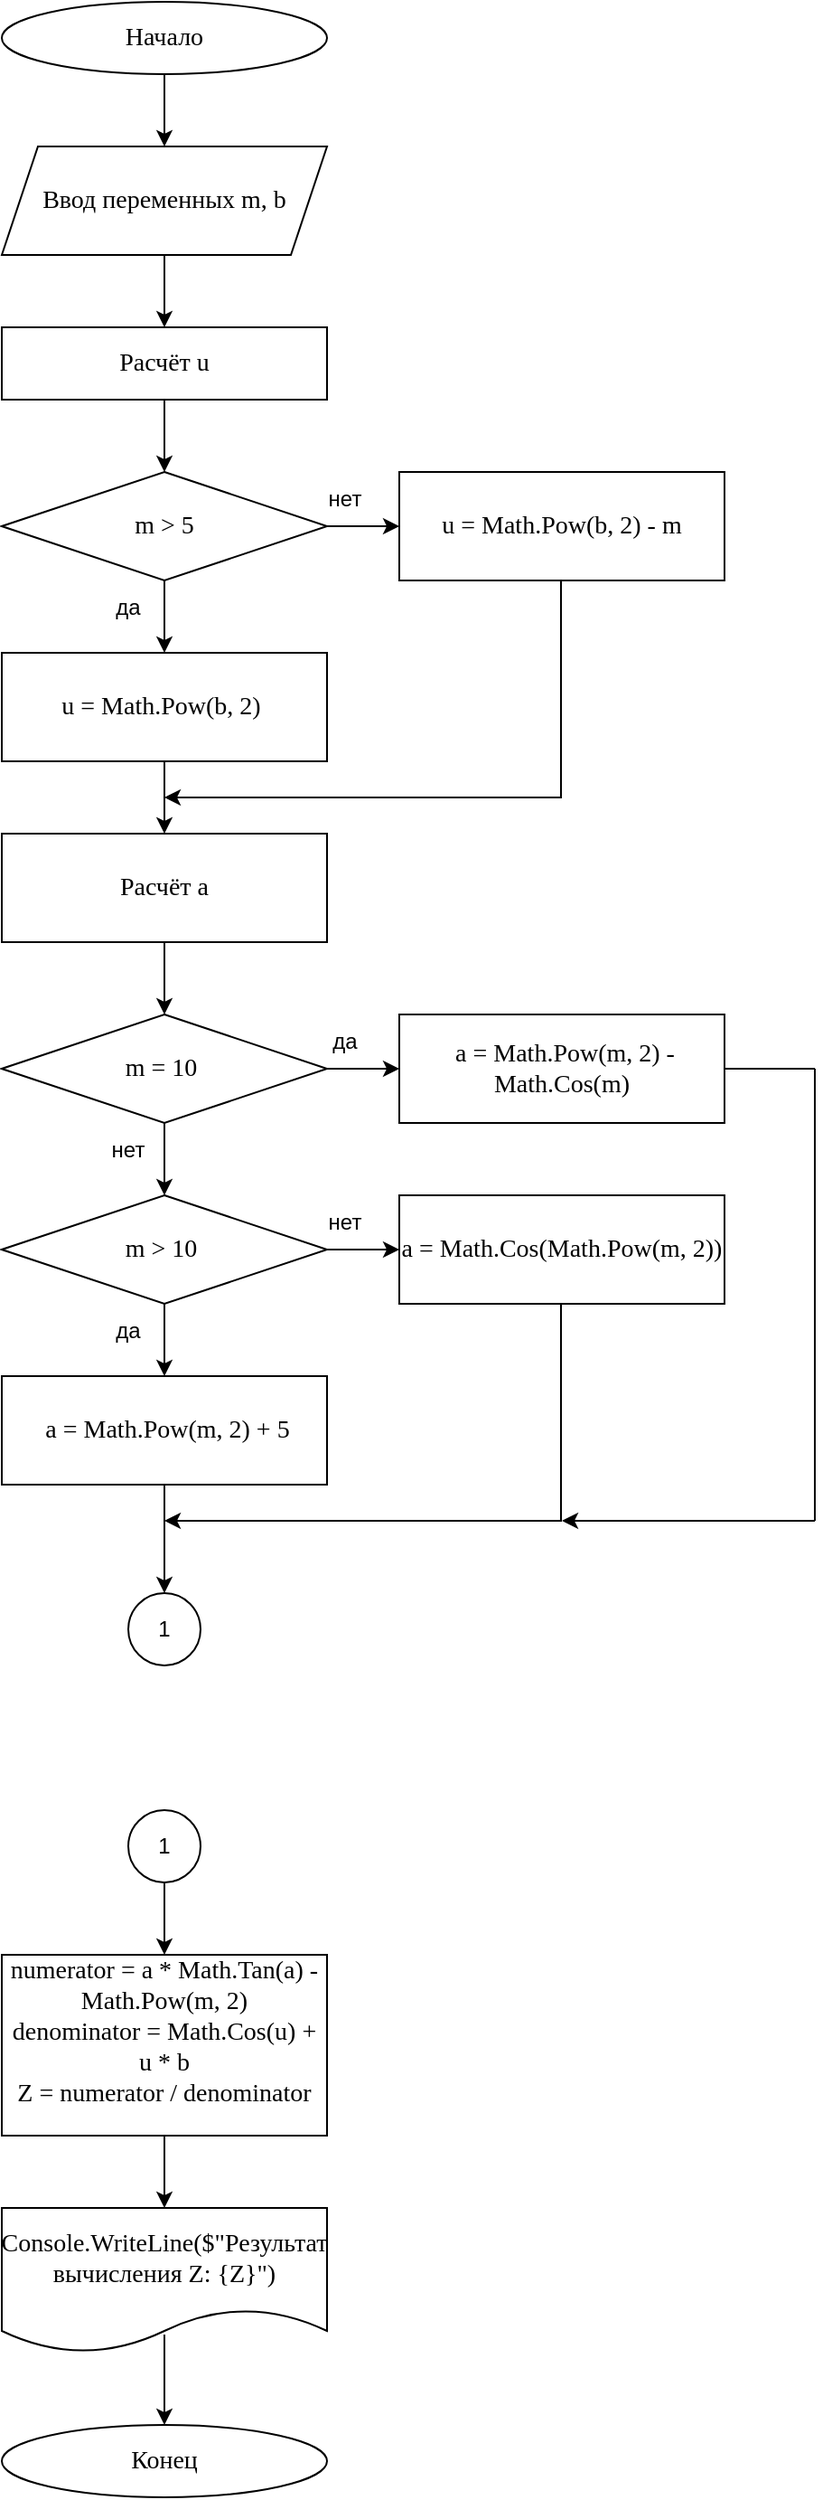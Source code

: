 <mxfile version="26.0.5">
  <diagram name="Страница — 1" id="l2WGk23o-8GWtkmTA5hV">
    <mxGraphModel dx="1434" dy="791" grid="1" gridSize="10" guides="1" tooltips="1" connect="1" arrows="1" fold="1" page="1" pageScale="1" pageWidth="827" pageHeight="1169" math="0" shadow="0">
      <root>
        <mxCell id="0" />
        <mxCell id="1" parent="0" />
        <mxCell id="CtR8RzfXE_EwzAKenF3g-11" value="" style="edgeStyle=orthogonalEdgeStyle;rounded=0;orthogonalLoop=1;jettySize=auto;html=1;" edge="1" parent="1" source="CtR8RzfXE_EwzAKenF3g-1" target="CtR8RzfXE_EwzAKenF3g-2">
          <mxGeometry relative="1" as="geometry" />
        </mxCell>
        <mxCell id="CtR8RzfXE_EwzAKenF3g-1" value="&lt;font style=&quot;font-size: 14px;&quot; face=&quot;Times New Roman&quot;&gt;Начало&lt;/font&gt;" style="ellipse;whiteSpace=wrap;html=1;" vertex="1" parent="1">
          <mxGeometry x="310" y="40" width="180" height="40" as="geometry" />
        </mxCell>
        <mxCell id="CtR8RzfXE_EwzAKenF3g-10" value="" style="edgeStyle=orthogonalEdgeStyle;rounded=0;orthogonalLoop=1;jettySize=auto;html=1;" edge="1" parent="1" source="CtR8RzfXE_EwzAKenF3g-2" target="CtR8RzfXE_EwzAKenF3g-3">
          <mxGeometry relative="1" as="geometry" />
        </mxCell>
        <mxCell id="CtR8RzfXE_EwzAKenF3g-2" value="&lt;font style=&quot;font-size: 14px;&quot; face=&quot;Times New Roman&quot;&gt;Ввод переменных m, b&lt;/font&gt;" style="shape=parallelogram;perimeter=parallelogramPerimeter;whiteSpace=wrap;html=1;fixedSize=1;" vertex="1" parent="1">
          <mxGeometry x="310" y="120" width="180" height="60" as="geometry" />
        </mxCell>
        <mxCell id="CtR8RzfXE_EwzAKenF3g-9" value="" style="edgeStyle=orthogonalEdgeStyle;rounded=0;orthogonalLoop=1;jettySize=auto;html=1;" edge="1" parent="1" source="CtR8RzfXE_EwzAKenF3g-3" target="CtR8RzfXE_EwzAKenF3g-4">
          <mxGeometry relative="1" as="geometry" />
        </mxCell>
        <mxCell id="CtR8RzfXE_EwzAKenF3g-3" value="&lt;font style=&quot;font-size: 14px;&quot; face=&quot;Times New Roman&quot;&gt;Расчёт u&lt;/font&gt;" style="rounded=0;whiteSpace=wrap;html=1;" vertex="1" parent="1">
          <mxGeometry x="310" y="220" width="180" height="40" as="geometry" />
        </mxCell>
        <mxCell id="CtR8RzfXE_EwzAKenF3g-7" value="" style="edgeStyle=orthogonalEdgeStyle;rounded=0;orthogonalLoop=1;jettySize=auto;html=1;" edge="1" parent="1" source="CtR8RzfXE_EwzAKenF3g-4" target="CtR8RzfXE_EwzAKenF3g-6">
          <mxGeometry relative="1" as="geometry" />
        </mxCell>
        <mxCell id="CtR8RzfXE_EwzAKenF3g-8" value="" style="edgeStyle=orthogonalEdgeStyle;rounded=0;orthogonalLoop=1;jettySize=auto;html=1;" edge="1" parent="1" source="CtR8RzfXE_EwzAKenF3g-4" target="CtR8RzfXE_EwzAKenF3g-5">
          <mxGeometry relative="1" as="geometry" />
        </mxCell>
        <mxCell id="CtR8RzfXE_EwzAKenF3g-4" value="&lt;font style=&quot;font-size: 14px;&quot; face=&quot;Times New Roman&quot;&gt;m &amp;gt; 5&lt;/font&gt;" style="rhombus;whiteSpace=wrap;html=1;" vertex="1" parent="1">
          <mxGeometry x="310" y="300" width="180" height="60" as="geometry" />
        </mxCell>
        <mxCell id="CtR8RzfXE_EwzAKenF3g-5" value="&lt;font face=&quot;Times New Roman&quot;&gt;&lt;span style=&quot;font-size: 14px;&quot;&gt;u = Math.Pow(b, 2) - m&lt;/span&gt;&lt;/font&gt;" style="rounded=0;whiteSpace=wrap;html=1;" vertex="1" parent="1">
          <mxGeometry x="530" y="300" width="180" height="60" as="geometry" />
        </mxCell>
        <mxCell id="CtR8RzfXE_EwzAKenF3g-16" value="" style="edgeStyle=orthogonalEdgeStyle;rounded=0;orthogonalLoop=1;jettySize=auto;html=1;" edge="1" parent="1" source="CtR8RzfXE_EwzAKenF3g-6" target="CtR8RzfXE_EwzAKenF3g-15">
          <mxGeometry relative="1" as="geometry" />
        </mxCell>
        <mxCell id="CtR8RzfXE_EwzAKenF3g-6" value="&lt;font style=&quot;font-size: 14px;&quot; face=&quot;Times New Roman&quot;&gt;u = Math.Pow(b, 2)&amp;nbsp;&lt;/font&gt;" style="rounded=0;whiteSpace=wrap;html=1;" vertex="1" parent="1">
          <mxGeometry x="310" y="400" width="180" height="60" as="geometry" />
        </mxCell>
        <mxCell id="CtR8RzfXE_EwzAKenF3g-13" value="" style="endArrow=none;html=1;rounded=0;" edge="1" parent="1">
          <mxGeometry width="50" height="50" relative="1" as="geometry">
            <mxPoint x="619.5" y="480" as="sourcePoint" />
            <mxPoint x="619.5" y="360" as="targetPoint" />
          </mxGeometry>
        </mxCell>
        <mxCell id="CtR8RzfXE_EwzAKenF3g-14" value="" style="endArrow=classic;html=1;rounded=0;" edge="1" parent="1">
          <mxGeometry width="50" height="50" relative="1" as="geometry">
            <mxPoint x="620" y="480" as="sourcePoint" />
            <mxPoint x="400" y="480" as="targetPoint" />
          </mxGeometry>
        </mxCell>
        <mxCell id="CtR8RzfXE_EwzAKenF3g-20" value="" style="edgeStyle=orthogonalEdgeStyle;rounded=0;orthogonalLoop=1;jettySize=auto;html=1;" edge="1" parent="1" source="CtR8RzfXE_EwzAKenF3g-15" target="CtR8RzfXE_EwzAKenF3g-18">
          <mxGeometry relative="1" as="geometry" />
        </mxCell>
        <mxCell id="CtR8RzfXE_EwzAKenF3g-15" value="&lt;font style=&quot;font-size: 14px;&quot; face=&quot;Times New Roman&quot;&gt;Расчёт a&lt;/font&gt;" style="rounded=0;whiteSpace=wrap;html=1;" vertex="1" parent="1">
          <mxGeometry x="310" y="500" width="180" height="60" as="geometry" />
        </mxCell>
        <mxCell id="CtR8RzfXE_EwzAKenF3g-24" value="" style="edgeStyle=orthogonalEdgeStyle;rounded=0;orthogonalLoop=1;jettySize=auto;html=1;" edge="1" parent="1" source="CtR8RzfXE_EwzAKenF3g-17" target="CtR8RzfXE_EwzAKenF3g-23">
          <mxGeometry relative="1" as="geometry" />
        </mxCell>
        <mxCell id="CtR8RzfXE_EwzAKenF3g-26" value="" style="edgeStyle=orthogonalEdgeStyle;rounded=0;orthogonalLoop=1;jettySize=auto;html=1;" edge="1" parent="1" source="CtR8RzfXE_EwzAKenF3g-17" target="CtR8RzfXE_EwzAKenF3g-25">
          <mxGeometry relative="1" as="geometry" />
        </mxCell>
        <mxCell id="CtR8RzfXE_EwzAKenF3g-17" value="&lt;font style=&quot;font-size: 14px;&quot; face=&quot;Times New Roman&quot;&gt;m &amp;gt; 10&amp;nbsp;&lt;/font&gt;" style="rhombus;whiteSpace=wrap;html=1;" vertex="1" parent="1">
          <mxGeometry x="310" y="700" width="180" height="60" as="geometry" />
        </mxCell>
        <mxCell id="CtR8RzfXE_EwzAKenF3g-21" value="" style="edgeStyle=orthogonalEdgeStyle;rounded=0;orthogonalLoop=1;jettySize=auto;html=1;" edge="1" parent="1" source="CtR8RzfXE_EwzAKenF3g-18" target="CtR8RzfXE_EwzAKenF3g-19">
          <mxGeometry relative="1" as="geometry" />
        </mxCell>
        <mxCell id="CtR8RzfXE_EwzAKenF3g-22" value="" style="edgeStyle=orthogonalEdgeStyle;rounded=0;orthogonalLoop=1;jettySize=auto;html=1;" edge="1" parent="1" source="CtR8RzfXE_EwzAKenF3g-18" target="CtR8RzfXE_EwzAKenF3g-17">
          <mxGeometry relative="1" as="geometry" />
        </mxCell>
        <mxCell id="CtR8RzfXE_EwzAKenF3g-18" value="&lt;font style=&quot;font-size: 14px;&quot; face=&quot;Times New Roman&quot;&gt;m = 10&amp;nbsp;&lt;/font&gt;" style="rhombus;whiteSpace=wrap;html=1;" vertex="1" parent="1">
          <mxGeometry x="310" y="600" width="180" height="60" as="geometry" />
        </mxCell>
        <mxCell id="CtR8RzfXE_EwzAKenF3g-19" value="&lt;font style=&quot;font-size: 14px;&quot; face=&quot;Times New Roman&quot;&gt;&amp;nbsp;a = Math.Pow(m, 2) - Math.Cos(m)&lt;/font&gt;" style="rounded=0;whiteSpace=wrap;html=1;" vertex="1" parent="1">
          <mxGeometry x="530" y="600" width="180" height="60" as="geometry" />
        </mxCell>
        <mxCell id="CtR8RzfXE_EwzAKenF3g-23" value="&lt;font style=&quot;font-size: 14px;&quot; face=&quot;Times New Roman&quot;&gt;&amp;nbsp;a = Math.Pow(m, 2) + 5&lt;/font&gt;" style="rounded=0;whiteSpace=wrap;html=1;" vertex="1" parent="1">
          <mxGeometry x="310" y="800" width="180" height="60" as="geometry" />
        </mxCell>
        <mxCell id="CtR8RzfXE_EwzAKenF3g-25" value="&lt;font style=&quot;font-size: 14px;&quot; face=&quot;Times New Roman&quot;&gt;a = Math.Cos(Math.Pow(m, 2))&lt;/font&gt;" style="rounded=0;whiteSpace=wrap;html=1;" vertex="1" parent="1">
          <mxGeometry x="530" y="700" width="180" height="60" as="geometry" />
        </mxCell>
        <mxCell id="CtR8RzfXE_EwzAKenF3g-28" value="" style="endArrow=none;html=1;rounded=0;" edge="1" parent="1">
          <mxGeometry width="50" height="50" relative="1" as="geometry">
            <mxPoint x="760" y="630" as="sourcePoint" />
            <mxPoint x="760" y="880" as="targetPoint" />
          </mxGeometry>
        </mxCell>
        <mxCell id="CtR8RzfXE_EwzAKenF3g-30" value="" style="endArrow=none;html=1;rounded=0;" edge="1" parent="1">
          <mxGeometry width="50" height="50" relative="1" as="geometry">
            <mxPoint x="619.5" y="760" as="sourcePoint" />
            <mxPoint x="619.5" y="880" as="targetPoint" />
          </mxGeometry>
        </mxCell>
        <mxCell id="CtR8RzfXE_EwzAKenF3g-32" value="" style="endArrow=classic;html=1;rounded=0;" edge="1" parent="1">
          <mxGeometry width="50" height="50" relative="1" as="geometry">
            <mxPoint x="400" y="860" as="sourcePoint" />
            <mxPoint x="400" y="920" as="targetPoint" />
          </mxGeometry>
        </mxCell>
        <mxCell id="CtR8RzfXE_EwzAKenF3g-33" value="1" style="ellipse;whiteSpace=wrap;html=1;aspect=fixed;" vertex="1" parent="1">
          <mxGeometry x="380" y="920" width="40" height="40" as="geometry" />
        </mxCell>
        <mxCell id="CtR8RzfXE_EwzAKenF3g-34" value="да" style="text;html=1;align=center;verticalAlign=middle;whiteSpace=wrap;rounded=0;" vertex="1" parent="1">
          <mxGeometry x="350" y="360" width="60" height="30" as="geometry" />
        </mxCell>
        <mxCell id="CtR8RzfXE_EwzAKenF3g-35" value="нет" style="text;html=1;align=center;verticalAlign=middle;whiteSpace=wrap;rounded=0;" vertex="1" parent="1">
          <mxGeometry x="470" y="300" width="60" height="30" as="geometry" />
        </mxCell>
        <mxCell id="CtR8RzfXE_EwzAKenF3g-36" value="да" style="text;html=1;align=center;verticalAlign=middle;whiteSpace=wrap;rounded=0;" vertex="1" parent="1">
          <mxGeometry x="470" y="600" width="60" height="30" as="geometry" />
        </mxCell>
        <mxCell id="CtR8RzfXE_EwzAKenF3g-37" value="нет" style="text;html=1;align=center;verticalAlign=middle;whiteSpace=wrap;rounded=0;" vertex="1" parent="1">
          <mxGeometry x="350" y="660" width="60" height="30" as="geometry" />
        </mxCell>
        <mxCell id="CtR8RzfXE_EwzAKenF3g-38" value="да" style="text;html=1;align=center;verticalAlign=middle;whiteSpace=wrap;rounded=0;" vertex="1" parent="1">
          <mxGeometry x="350" y="760" width="60" height="30" as="geometry" />
        </mxCell>
        <mxCell id="CtR8RzfXE_EwzAKenF3g-39" value="нет" style="text;html=1;align=center;verticalAlign=middle;whiteSpace=wrap;rounded=0;" vertex="1" parent="1">
          <mxGeometry x="470" y="700" width="60" height="30" as="geometry" />
        </mxCell>
        <mxCell id="CtR8RzfXE_EwzAKenF3g-40" value="1" style="ellipse;whiteSpace=wrap;html=1;aspect=fixed;" vertex="1" parent="1">
          <mxGeometry x="380" y="1040" width="40" height="40" as="geometry" />
        </mxCell>
        <mxCell id="CtR8RzfXE_EwzAKenF3g-50" value="" style="edgeStyle=orthogonalEdgeStyle;rounded=0;orthogonalLoop=1;jettySize=auto;html=1;" edge="1" parent="1" source="CtR8RzfXE_EwzAKenF3g-42" target="CtR8RzfXE_EwzAKenF3g-45">
          <mxGeometry relative="1" as="geometry" />
        </mxCell>
        <mxCell id="CtR8RzfXE_EwzAKenF3g-42" value="&lt;font style=&quot;font-size: 14px;&quot; face=&quot;Times New Roman&quot;&gt;numerator = a * Math.Tan(a) - Math.Pow(m, 2)&lt;/font&gt;&lt;div&gt;&lt;font style=&quot;font-size: 14px;&quot; face=&quot;Times New Roman&quot;&gt;denominator = Math.Cos(u) + u * b&lt;/font&gt;&lt;/div&gt;&lt;div&gt;&lt;font style=&quot;font-size: 14px;&quot; face=&quot;Times New Roman&quot;&gt;Z = numerator / denominator&lt;br&gt;&lt;/font&gt;&lt;div&gt;&lt;br&gt;&lt;/div&gt;&lt;/div&gt;" style="rounded=0;whiteSpace=wrap;html=1;" vertex="1" parent="1">
          <mxGeometry x="310" y="1120" width="180" height="100" as="geometry" />
        </mxCell>
        <mxCell id="CtR8RzfXE_EwzAKenF3g-44" value="" style="endArrow=classic;html=1;rounded=0;entryX=0.5;entryY=0;entryDx=0;entryDy=0;" edge="1" parent="1" target="CtR8RzfXE_EwzAKenF3g-42">
          <mxGeometry width="50" height="50" relative="1" as="geometry">
            <mxPoint x="400" y="1080" as="sourcePoint" />
            <mxPoint x="450" y="1030" as="targetPoint" />
          </mxGeometry>
        </mxCell>
        <mxCell id="CtR8RzfXE_EwzAKenF3g-45" value="&lt;font style=&quot;font-size: 14px;&quot; face=&quot;Times New Roman&quot;&gt;Console.WriteLine($&quot;Результат вычисления Z: {Z}&quot;)&lt;/font&gt;" style="shape=document;whiteSpace=wrap;html=1;boundedLbl=1;" vertex="1" parent="1">
          <mxGeometry x="310" y="1260" width="180" height="80" as="geometry" />
        </mxCell>
        <mxCell id="CtR8RzfXE_EwzAKenF3g-47" value="" style="endArrow=none;html=1;rounded=0;" edge="1" parent="1">
          <mxGeometry width="50" height="50" relative="1" as="geometry">
            <mxPoint x="710" y="630" as="sourcePoint" />
            <mxPoint x="760" y="630" as="targetPoint" />
          </mxGeometry>
        </mxCell>
        <mxCell id="CtR8RzfXE_EwzAKenF3g-51" value="" style="endArrow=classic;html=1;rounded=0;" edge="1" parent="1">
          <mxGeometry width="50" height="50" relative="1" as="geometry">
            <mxPoint x="760" y="880" as="sourcePoint" />
            <mxPoint x="620" y="880" as="targetPoint" />
          </mxGeometry>
        </mxCell>
        <mxCell id="CtR8RzfXE_EwzAKenF3g-52" value="" style="endArrow=classic;html=1;rounded=0;" edge="1" parent="1">
          <mxGeometry width="50" height="50" relative="1" as="geometry">
            <mxPoint x="620" y="880" as="sourcePoint" />
            <mxPoint x="400" y="880" as="targetPoint" />
          </mxGeometry>
        </mxCell>
        <mxCell id="CtR8RzfXE_EwzAKenF3g-53" value="&lt;font style=&quot;font-size: 14px;&quot; face=&quot;Times New Roman&quot;&gt;Конец&lt;/font&gt;" style="ellipse;whiteSpace=wrap;html=1;" vertex="1" parent="1">
          <mxGeometry x="310" y="1380" width="180" height="40" as="geometry" />
        </mxCell>
        <mxCell id="CtR8RzfXE_EwzAKenF3g-55" value="" style="endArrow=classic;html=1;rounded=0;entryX=0.5;entryY=0;entryDx=0;entryDy=0;" edge="1" parent="1" target="CtR8RzfXE_EwzAKenF3g-53">
          <mxGeometry width="50" height="50" relative="1" as="geometry">
            <mxPoint x="400" y="1330" as="sourcePoint" />
            <mxPoint x="450" y="1280" as="targetPoint" />
          </mxGeometry>
        </mxCell>
      </root>
    </mxGraphModel>
  </diagram>
</mxfile>
